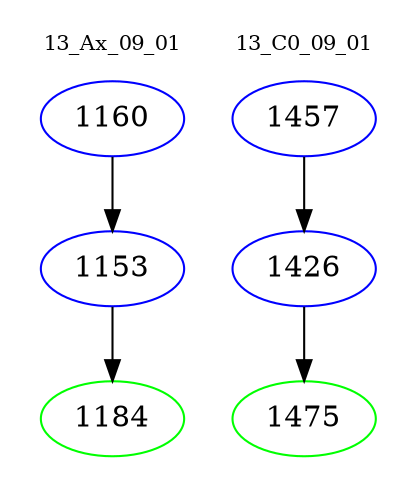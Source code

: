 digraph{
subgraph cluster_0 {
color = white
label = "13_Ax_09_01";
fontsize=10;
T0_1160 [label="1160", color="blue"]
T0_1160 -> T0_1153 [color="black"]
T0_1153 [label="1153", color="blue"]
T0_1153 -> T0_1184 [color="black"]
T0_1184 [label="1184", color="green"]
}
subgraph cluster_1 {
color = white
label = "13_C0_09_01";
fontsize=10;
T1_1457 [label="1457", color="blue"]
T1_1457 -> T1_1426 [color="black"]
T1_1426 [label="1426", color="blue"]
T1_1426 -> T1_1475 [color="black"]
T1_1475 [label="1475", color="green"]
}
}
